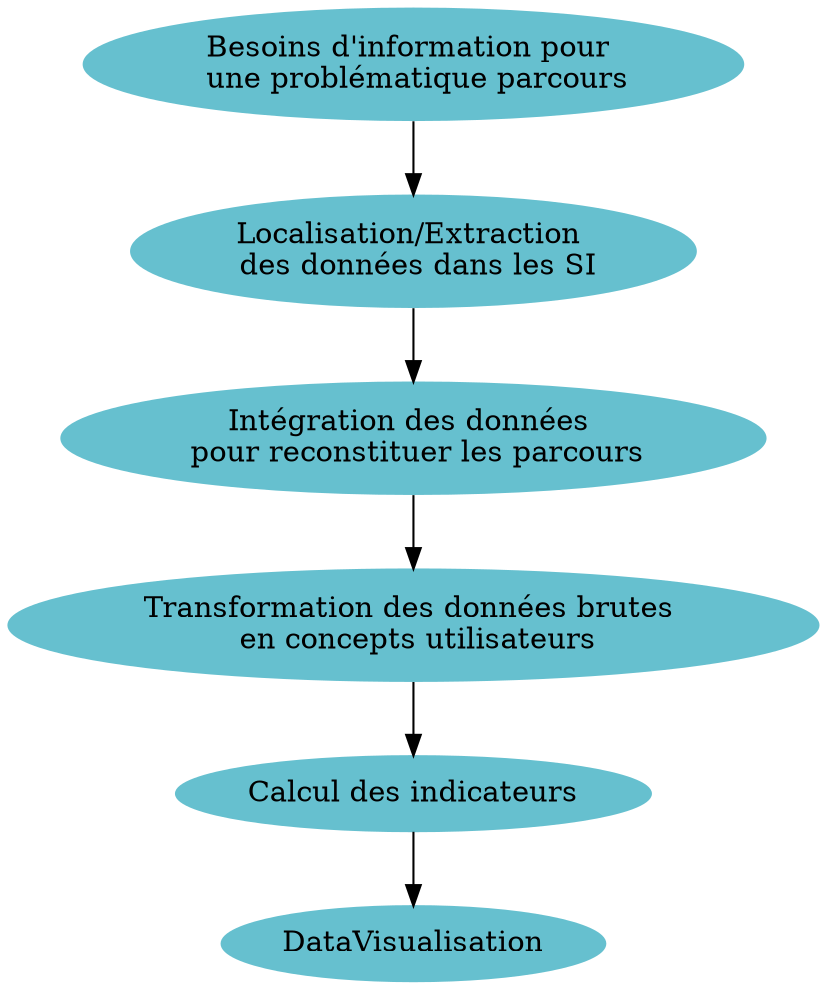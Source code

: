 ### Graphviz !

digraph test{
graph[fontsize=14, resolution=128, dpi=300];
nodesep="1";
#rankdir = LR
node[color="#66c0cf", style=filled]
besoins[label="Besoins d'information pour \n une problématique parcours"]
localisation[label="Localisation/Extraction \n des données dans les SI"]
integration[label="Intégration des données \n pour reconstituer les parcours"]
transformation[label="Transformation des données brutes \n en concepts utilisateurs"]
indicateurs[label="Calcul des indicateurs"]
visualisation[label="DataVisualisation"]


besoins -> localisation 
localisation -> integration 
integration -> transformation 
transformation -> indicateurs 
indicateurs -> visualisation 

}
